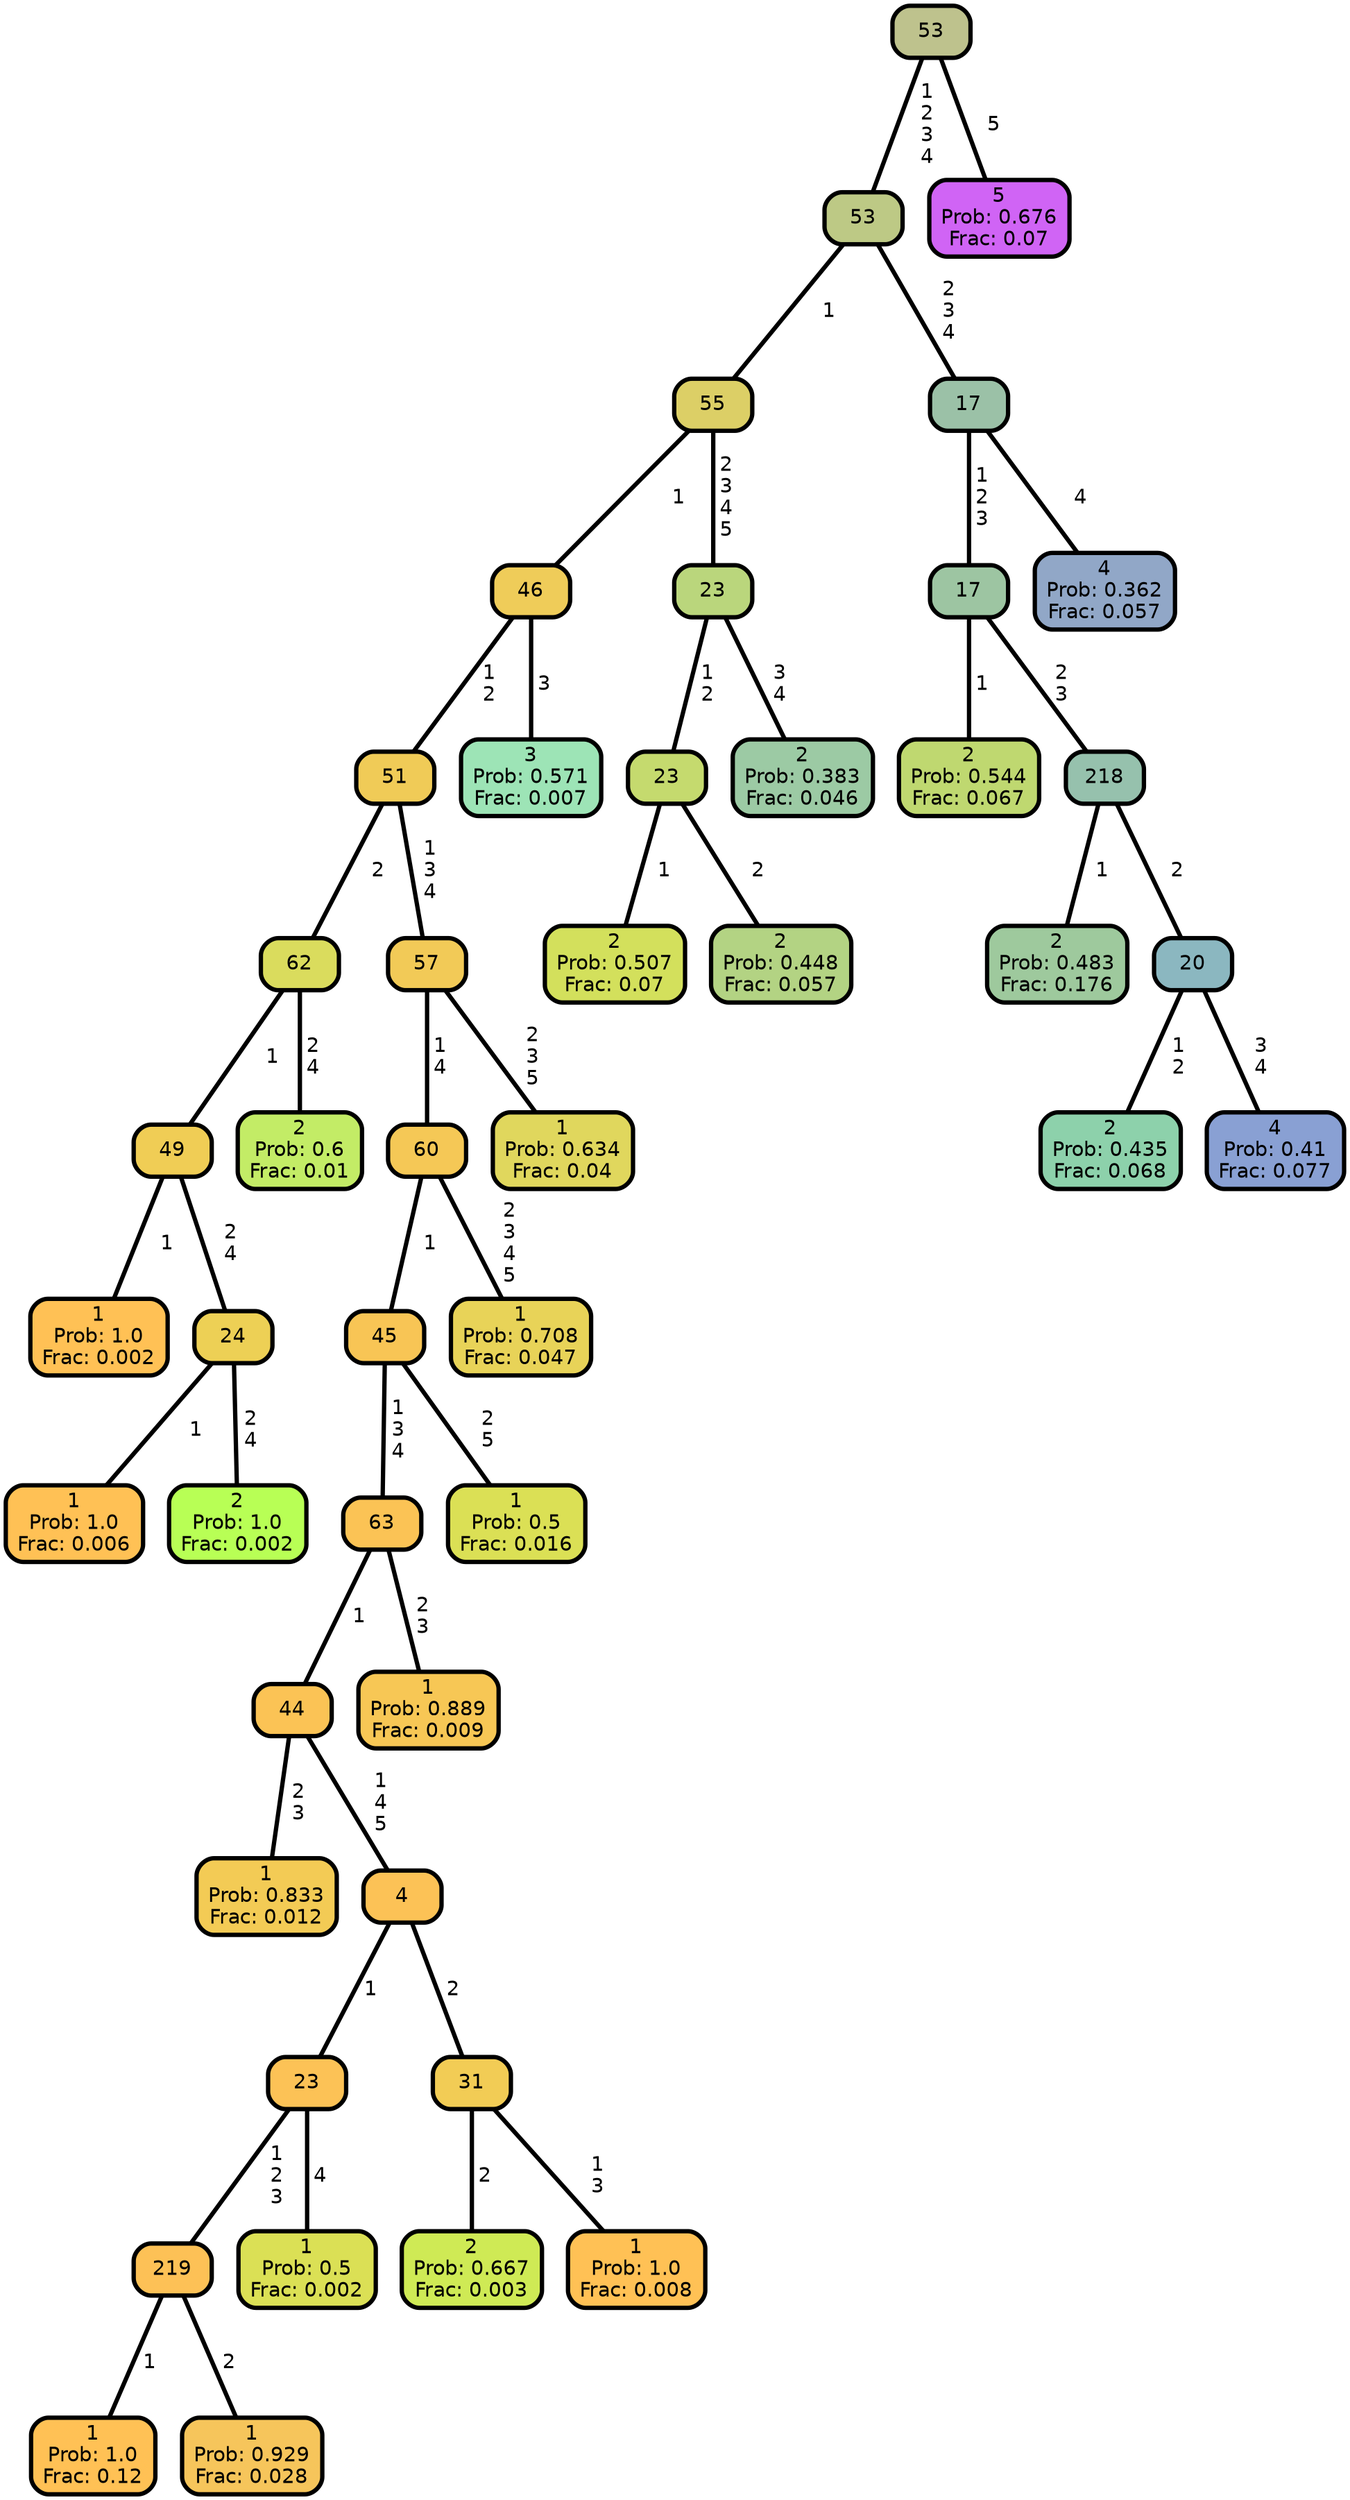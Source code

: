 graph Tree {
node [shape=box, style="filled, rounded",color="black",penwidth="3",fontcolor="black",                 fontname=helvetica] ;
graph [ranksep="0 equally", splines=straight,                 bgcolor=transparent, dpi=200] ;
edge [fontname=helvetica, color=black] ;
0 [label="1
Prob: 1.0
Frac: 0.002", fillcolor="#ffc155"] ;
1 [label="49", fillcolor="#f0cd55"] ;
2 [label="1
Prob: 1.0
Frac: 0.006", fillcolor="#ffc155"] ;
3 [label="24", fillcolor="#edd055"] ;
4 [label="2
Prob: 1.0
Frac: 0.002", fillcolor="#b8ff55"] ;
5 [label="62", fillcolor="#dadc5d"] ;
6 [label="2
Prob: 0.6
Frac: 0.01", fillcolor="#c3ec66"] ;
7 [label="51", fillcolor="#f0cb57"] ;
8 [label="1
Prob: 0.833
Frac: 0.012", fillcolor="#f3cb55"] ;
9 [label="44", fillcolor="#fbc355"] ;
10 [label="1
Prob: 1.0
Frac: 0.12", fillcolor="#ffc155"] ;
11 [label="219", fillcolor="#fdc156"] ;
12 [label="1
Prob: 0.929
Frac: 0.028", fillcolor="#f6c55b"] ;
13 [label="23", fillcolor="#fcc256"] ;
14 [label="1
Prob: 0.5
Frac: 0.002", fillcolor="#dbe055"] ;
15 [label="4", fillcolor="#fcc256"] ;
16 [label="2
Prob: 0.667
Frac: 0.003", fillcolor="#cfea55"] ;
17 [label="31", fillcolor="#f2cc55"] ;
18 [label="1
Prob: 1.0
Frac: 0.008", fillcolor="#ffc155"] ;
19 [label="63", fillcolor="#fbc355"] ;
20 [label="1
Prob: 0.889
Frac: 0.009", fillcolor="#f7c755"] ;
21 [label="45", fillcolor="#f8c555"] ;
22 [label="1
Prob: 0.5
Frac: 0.016", fillcolor="#dbe055"] ;
23 [label="60", fillcolor="#f5c856"] ;
24 [label="1
Prob: 0.708
Frac: 0.047", fillcolor="#e8d358"] ;
25 [label="57", fillcolor="#f2ca57"] ;
26 [label="1
Prob: 0.634
Frac: 0.04", fillcolor="#e0d75d"] ;
27 [label="46", fillcolor="#efcc59"] ;
28 [label="3
Prob: 0.571
Frac: 0.007", fillcolor="#9de4b6"] ;
29 [label="55", fillcolor="#dccf66"] ;
30 [label="2
Prob: 0.507
Frac: 0.07", fillcolor="#d3e05c"] ;
31 [label="23", fillcolor="#c5da6e"] ;
32 [label="2
Prob: 0.448
Frac: 0.057", fillcolor="#b3d383"] ;
33 [label="23", fillcolor="#bad67c"] ;
34 [label="2
Prob: 0.383
Frac: 0.046", fillcolor="#9ccaa4"] ;
35 [label="53", fillcolor="#bdc985"] ;
36 [label="2
Prob: 0.544
Frac: 0.067", fillcolor="#bfd870"] ;
37 [label="17", fillcolor="#9dc5a2"] ;
38 [label="2
Prob: 0.483
Frac: 0.176", fillcolor="#9ec99d"] ;
39 [label="218", fillcolor="#96c1ad"] ;
40 [label="2
Prob: 0.435
Frac: 0.068", fillcolor="#8dd1ab"] ;
41 [label="20", fillcolor="#8bb7c0"] ;
42 [label="4
Prob: 0.41
Frac: 0.077", fillcolor="#89a0d3"] ;
43 [label="17", fillcolor="#9bc1a7"] ;
44 [label="4
Prob: 0.362
Frac: 0.057", fillcolor="#91a7c7"] ;
45 [label="53", fillcolor="#bec28d"] ;
46 [label="5
Prob: 0.676
Frac: 0.07", fillcolor="#d064f5"] ;
1 -- 0 [label=" 1",penwidth=3] ;
1 -- 3 [label=" 2\n 4",penwidth=3] ;
3 -- 2 [label=" 1",penwidth=3] ;
3 -- 4 [label=" 2\n 4",penwidth=3] ;
5 -- 1 [label=" 1",penwidth=3] ;
5 -- 6 [label=" 2\n 4",penwidth=3] ;
7 -- 5 [label=" 2",penwidth=3] ;
7 -- 25 [label=" 1\n 3\n 4",penwidth=3] ;
9 -- 8 [label=" 2\n 3",penwidth=3] ;
9 -- 15 [label=" 1\n 4\n 5",penwidth=3] ;
11 -- 10 [label=" 1",penwidth=3] ;
11 -- 12 [label=" 2",penwidth=3] ;
13 -- 11 [label=" 1\n 2\n 3",penwidth=3] ;
13 -- 14 [label=" 4",penwidth=3] ;
15 -- 13 [label=" 1",penwidth=3] ;
15 -- 17 [label=" 2",penwidth=3] ;
17 -- 16 [label=" 2",penwidth=3] ;
17 -- 18 [label=" 1\n 3",penwidth=3] ;
19 -- 9 [label=" 1",penwidth=3] ;
19 -- 20 [label=" 2\n 3",penwidth=3] ;
21 -- 19 [label=" 1\n 3\n 4",penwidth=3] ;
21 -- 22 [label=" 2\n 5",penwidth=3] ;
23 -- 21 [label=" 1",penwidth=3] ;
23 -- 24 [label=" 2\n 3\n 4\n 5",penwidth=3] ;
25 -- 23 [label=" 1\n 4",penwidth=3] ;
25 -- 26 [label=" 2\n 3\n 5",penwidth=3] ;
27 -- 7 [label=" 1\n 2",penwidth=3] ;
27 -- 28 [label=" 3",penwidth=3] ;
29 -- 27 [label=" 1",penwidth=3] ;
29 -- 33 [label=" 2\n 3\n 4\n 5",penwidth=3] ;
31 -- 30 [label=" 1",penwidth=3] ;
31 -- 32 [label=" 2",penwidth=3] ;
33 -- 31 [label=" 1\n 2",penwidth=3] ;
33 -- 34 [label=" 3\n 4",penwidth=3] ;
35 -- 29 [label=" 1",penwidth=3] ;
35 -- 43 [label=" 2\n 3\n 4",penwidth=3] ;
37 -- 36 [label=" 1",penwidth=3] ;
37 -- 39 [label=" 2\n 3",penwidth=3] ;
39 -- 38 [label=" 1",penwidth=3] ;
39 -- 41 [label=" 2",penwidth=3] ;
41 -- 40 [label=" 1\n 2",penwidth=3] ;
41 -- 42 [label=" 3\n 4",penwidth=3] ;
43 -- 37 [label=" 1\n 2\n 3",penwidth=3] ;
43 -- 44 [label=" 4",penwidth=3] ;
45 -- 35 [label=" 1\n 2\n 3\n 4",penwidth=3] ;
45 -- 46 [label=" 5",penwidth=3] ;
{rank = same;}}